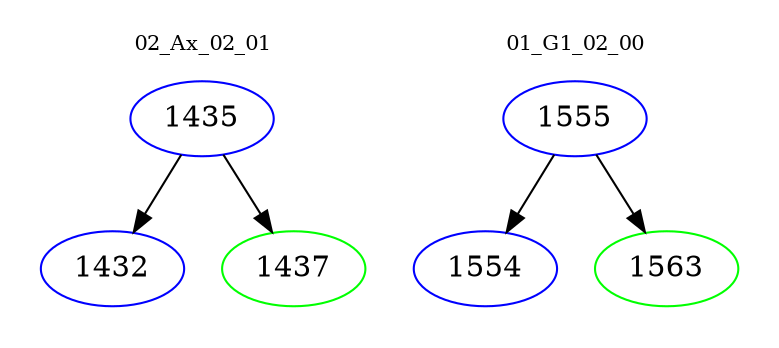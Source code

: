 digraph{
subgraph cluster_0 {
color = white
label = "02_Ax_02_01";
fontsize=10;
T0_1435 [label="1435", color="blue"]
T0_1435 -> T0_1432 [color="black"]
T0_1432 [label="1432", color="blue"]
T0_1435 -> T0_1437 [color="black"]
T0_1437 [label="1437", color="green"]
}
subgraph cluster_1 {
color = white
label = "01_G1_02_00";
fontsize=10;
T1_1555 [label="1555", color="blue"]
T1_1555 -> T1_1554 [color="black"]
T1_1554 [label="1554", color="blue"]
T1_1555 -> T1_1563 [color="black"]
T1_1563 [label="1563", color="green"]
}
}
